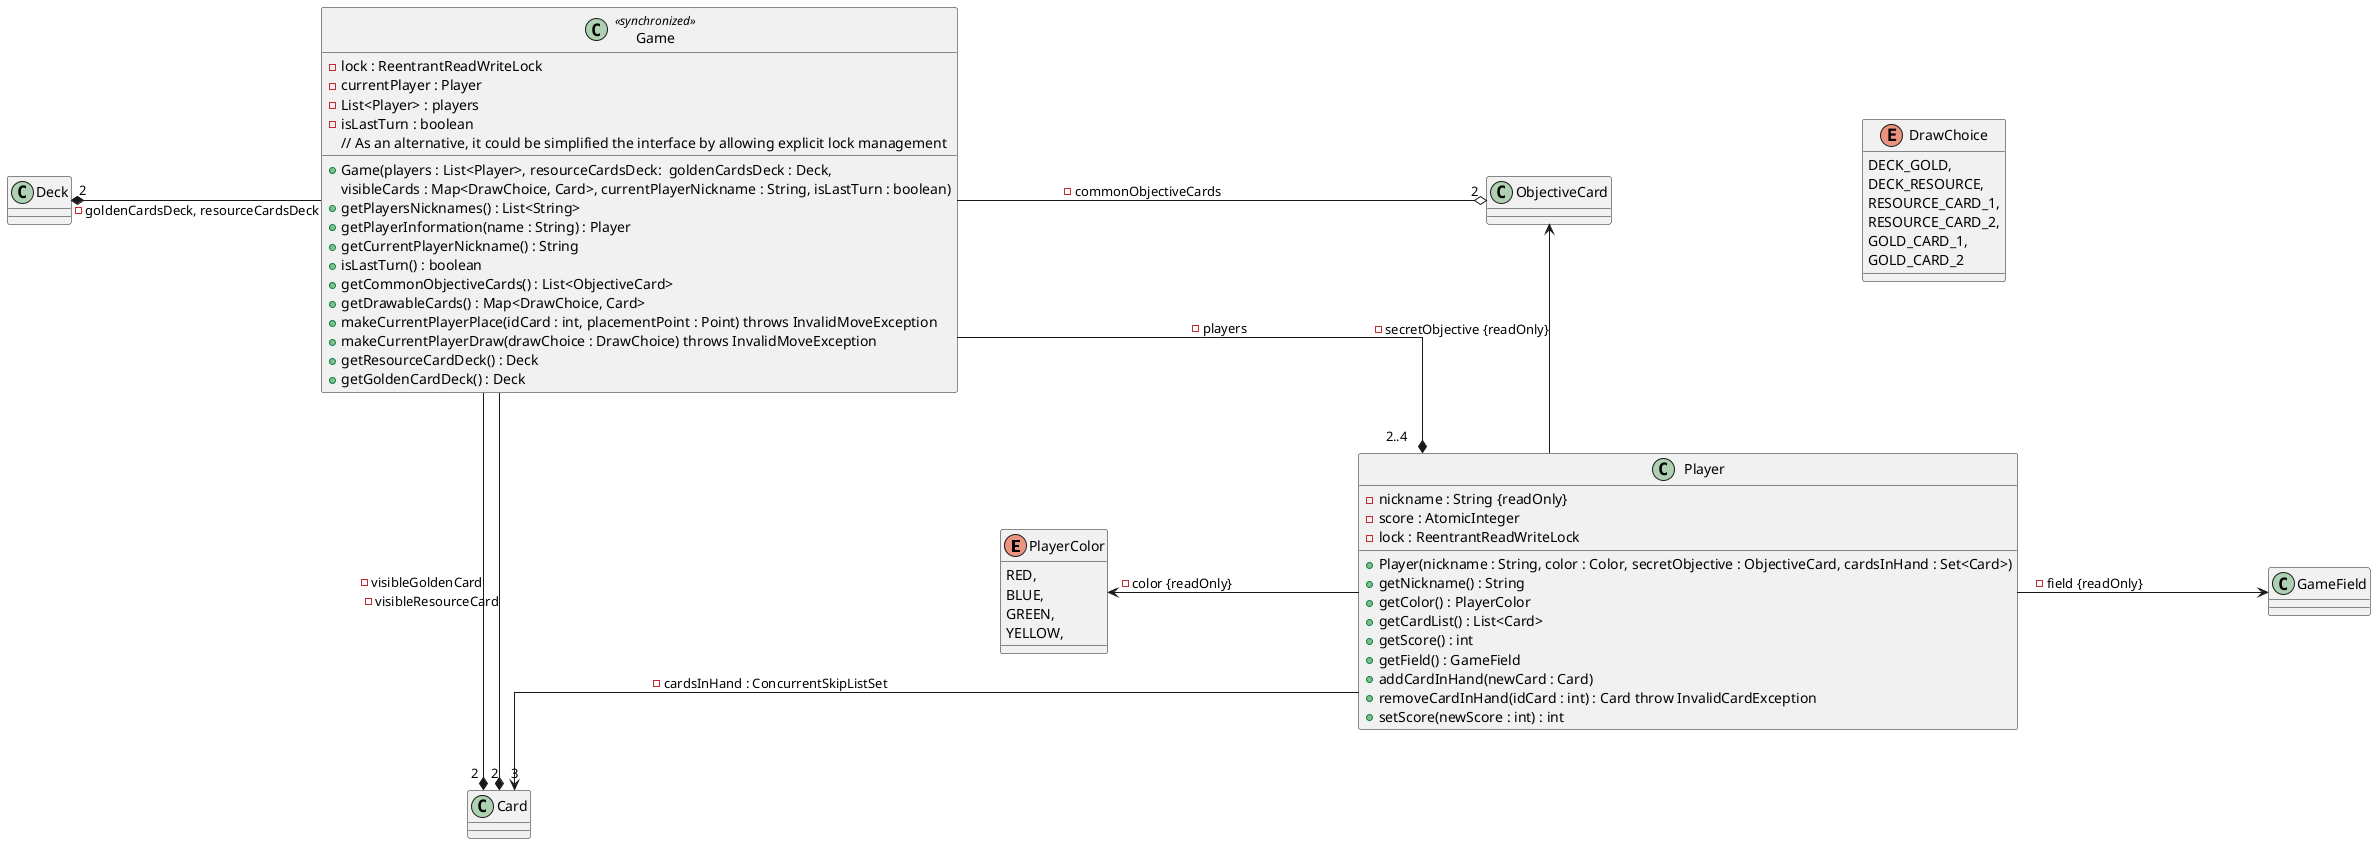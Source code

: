 @startuml

!startsub GAME
skinparam linetype ortho
skinparam nodesep 250
skinparam ranksep 60

enum PlayerColor {
    RED,
    BLUE,
    GREEN,
    YELLOW,
}

class Game <<synchronized>> {
    - lock : ReentrantReadWriteLock
    - currentPlayer : Player
    - List<Player> : players
    - isLastTurn : boolean
    + Game(players : List<Player>, resourceCardsDeck:  goldenCardsDeck : Deck,
    visibleCards : Map<DrawChoice, Card>, currentPlayerNickname : String, isLastTurn : boolean)
    + getPlayersNicknames() : List<String>
    + getPlayerInformation(name : String) : Player
    + getCurrentPlayerNickname() : String
    + isLastTurn() : boolean
    + getCommonObjectiveCards() : List<ObjectiveCard>
    + getDrawableCards() : Map<DrawChoice, Card>
    + makeCurrentPlayerPlace(idCard : int, placementPoint : Point) throws InvalidMoveException
    + makeCurrentPlayerDraw(drawChoice : DrawChoice) throws InvalidMoveException
    + getResourceCardDeck() : Deck
    + getGoldenCardDeck() : Deck
    // As an alternative, it could be simplified the interface by allowing explicit lock management
}

class Player {
    - nickname : String {readOnly}
    - score : AtomicInteger
    - lock : ReentrantReadWriteLock
    + Player(nickname : String, color : Color, secretObjective : ObjectiveCard, cardsInHand : Set<Card>)
    + getNickname() : String
    + getColor() : PlayerColor
    + getCardList() : List<Card>
    + getScore() : int
    + getField() : GameField
    + addCardInHand(newCard : Card)
    + removeCardInHand(idCard : int) : Card throw InvalidCardException
    + setScore(newScore : int) : int
}
'note top: getCardList() returns card in the same position used by removeCard()

Player -l-> PlayerColor : - color {readOnly}
Player -u-> ObjectiveCard : - secretObjective {readOnly}
Player --> "3" Card : - cardsInHand : ConcurrentSkipListSet
Player -r-> GameField : - field {readOnly}

Game -d-* "2..4" Player : - players
Game -l-* "2" Deck : - goldenCardsDeck, resourceCardsDeck
Game --* "2" Card : - visibleGoldenCard
Game --* "2" Card : - visibleResourceCard
Game -r-o "2" ObjectiveCard : - commonObjectiveCards

enum DrawChoice {
    DECK_GOLD,
    DECK_RESOURCE,
    RESOURCE_CARD_1,
    RESOURCE_CARD_2,
    GOLD_CARD_1,
    GOLD_CARD_2
}

!endsub

@enduml